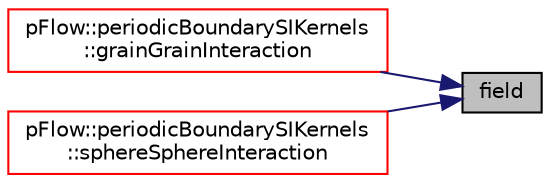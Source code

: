 digraph "field"
{
 // LATEX_PDF_SIZE
  edge [fontname="Helvetica",fontsize="10",labelfontname="Helvetica",labelfontsize="10"];
  node [fontname="Helvetica",fontsize="10",shape=record];
  rankdir="RL";
  Node1 [label="field",height=0.2,width=0.4,color="black", fillcolor="grey75", style="filled", fontcolor="black",tooltip=" "];
  Node1 -> Node2 [dir="back",color="midnightblue",fontsize="10",style="solid",fontname="Helvetica"];
  Node2 [label="pFlow::periodicBoundarySIKernels\l::grainGrainInteraction",height=0.2,width=0.4,color="red", fillcolor="white", style="filled",URL="$namespacepFlow_1_1periodicBoundarySIKernels.html#a0cbc96fc25a02e6723e272a4a22d1750",tooltip=" "];
  Node1 -> Node5 [dir="back",color="midnightblue",fontsize="10",style="solid",fontname="Helvetica"];
  Node5 [label="pFlow::periodicBoundarySIKernels\l::sphereSphereInteraction",height=0.2,width=0.4,color="red", fillcolor="white", style="filled",URL="$namespacepFlow_1_1periodicBoundarySIKernels.html#a2d49544a3a74b70676d7e65998f03612",tooltip=" "];
}
